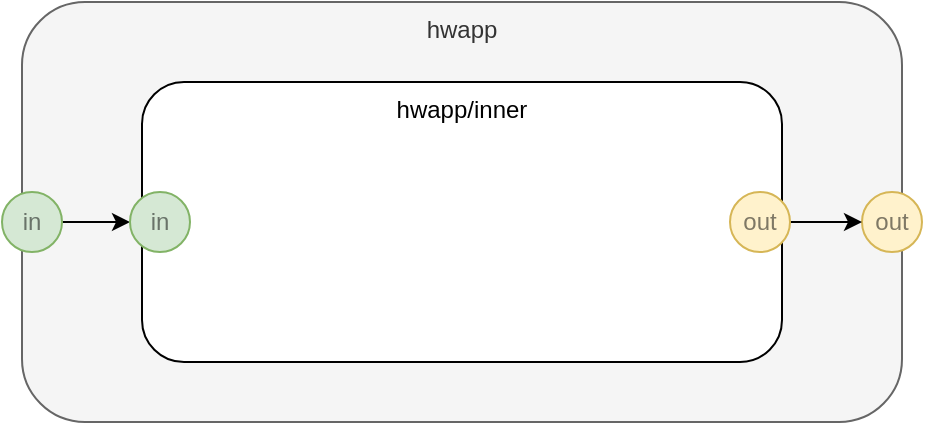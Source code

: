 <mxfile version="14.6.13" type="device" pages="4"><diagram id="HQaUK7b0CWS-_TARSPO3" name="hwapp"><mxGraphModel dx="864" dy="714" grid="1" gridSize="10" guides="1" tooltips="1" connect="1" arrows="1" fold="1" page="1" pageScale="1" pageWidth="1100" pageHeight="850" math="0" shadow="0"><root><mxCell id="0"/><mxCell id="1" parent="0"/><mxCell id="ruMobZVkgeEvKZOn36ID-1" value="hwapp" style="rounded=1;whiteSpace=wrap;html=1;verticalAlign=top;fillColor=#f5f5f5;strokeColor=#666666;fontColor=#333333;" parent="1" vertex="1"><mxGeometry x="120" y="80" width="440" height="210" as="geometry"/></mxCell><mxCell id="ruMobZVkgeEvKZOn36ID-2" value="hwapp/inner" style="rounded=1;whiteSpace=wrap;html=1;verticalAlign=top;" parent="1" vertex="1"><mxGeometry x="180" y="120" width="320" height="140" as="geometry"/></mxCell><mxCell id="ruMobZVkgeEvKZOn36ID-3" value="out" style="ellipse;whiteSpace=wrap;html=1;aspect=fixed;fillColor=#fff2cc;align=center;strokeColor=#d6b656;textOpacity=50;" parent="1" vertex="1"><mxGeometry x="540" y="175" width="30" height="30" as="geometry"/></mxCell><mxCell id="ruMobZVkgeEvKZOn36ID-4" style="edgeStyle=orthogonalEdgeStyle;rounded=0;orthogonalLoop=1;jettySize=auto;html=1;exitX=1;exitY=0.5;exitDx=0;exitDy=0;entryX=0;entryY=0.5;entryDx=0;entryDy=0;" parent="1" source="ruMobZVkgeEvKZOn36ID-5" target="ruMobZVkgeEvKZOn36ID-6" edge="1"><mxGeometry relative="1" as="geometry"/></mxCell><mxCell id="ruMobZVkgeEvKZOn36ID-5" value="in" style="ellipse;whiteSpace=wrap;html=1;aspect=fixed;fillColor=#d5e8d4;align=center;strokeColor=#82b366;textOpacity=50;" parent="1" vertex="1"><mxGeometry x="110" y="175" width="30" height="30" as="geometry"/></mxCell><mxCell id="ruMobZVkgeEvKZOn36ID-6" value="in" style="ellipse;whiteSpace=wrap;html=1;aspect=fixed;fillColor=#d5e8d4;align=center;strokeColor=#82b366;textOpacity=50;" parent="1" vertex="1"><mxGeometry x="174" y="175" width="30" height="30" as="geometry"/></mxCell><mxCell id="ruMobZVkgeEvKZOn36ID-7" style="edgeStyle=orthogonalEdgeStyle;rounded=0;orthogonalLoop=1;jettySize=auto;html=1;exitX=1;exitY=0.5;exitDx=0;exitDy=0;" parent="1" source="ruMobZVkgeEvKZOn36ID-8" target="ruMobZVkgeEvKZOn36ID-3" edge="1"><mxGeometry relative="1" as="geometry"/></mxCell><mxCell id="ruMobZVkgeEvKZOn36ID-8" value="out" style="ellipse;whiteSpace=wrap;html=1;aspect=fixed;fillColor=#fff2cc;align=center;strokeColor=#d6b656;textOpacity=50;" parent="1" vertex="1"><mxGeometry x="474" y="175" width="30" height="30" as="geometry"/></mxCell></root></mxGraphModel></diagram><diagram id="PCEYNFZqdCUcrfXb7Y2_" name="hwsub"><mxGraphModel dx="864" dy="714" grid="1" gridSize="10" guides="1" tooltips="1" connect="1" arrows="1" fold="1" page="1" pageScale="1" pageWidth="1100" pageHeight="850" math="0" shadow="0"><root><mxCell id="Gi8Q93LCJmvIfy7DSLZ8-0"/><mxCell id="Gi8Q93LCJmvIfy7DSLZ8-1" parent="Gi8Q93LCJmvIfy7DSLZ8-0"/><mxCell id="5Ne1RfUFPDp09EvyjJdC-8" value="hwsub" style="rounded=1;whiteSpace=wrap;html=1;verticalAlign=top;fillColor=#f5f5f5;strokeColor=#666666;fontColor=#333333;" parent="Gi8Q93LCJmvIfy7DSLZ8-1" vertex="1"><mxGeometry x="95" y="40" width="320" height="140" as="geometry"/></mxCell><mxCell id="5Ne1RfUFPDp09EvyjJdC-9" value="hwsub/hole" style="rounded=1;whiteSpace=wrap;html=1;verticalAlign=top;" parent="Gi8Q93LCJmvIfy7DSLZ8-1" vertex="1"><mxGeometry x="180" y="75" width="150" height="70" as="geometry"/></mxCell><mxCell id="5Ne1RfUFPDp09EvyjJdC-10" style="edgeStyle=orthogonalEdgeStyle;rounded=0;orthogonalLoop=1;jettySize=auto;html=1;exitX=1;exitY=0.5;exitDx=0;exitDy=0;" parent="Gi8Q93LCJmvIfy7DSLZ8-1" source="5Ne1RfUFPDp09EvyjJdC-11" target="5Ne1RfUFPDp09EvyjJdC-13" edge="1"><mxGeometry relative="1" as="geometry"/></mxCell><mxCell id="5Ne1RfUFPDp09EvyjJdC-11" value="A" style="ellipse;whiteSpace=wrap;html=1;aspect=fixed;fillColor=#d5e8d4;align=center;strokeColor=#82b366;textOpacity=50;" parent="Gi8Q93LCJmvIfy7DSLZ8-1" vertex="1"><mxGeometry x="80" y="95" width="30" height="30" as="geometry"/></mxCell><mxCell id="5Ne1RfUFPDp09EvyjJdC-12" value="B" style="ellipse;whiteSpace=wrap;html=1;aspect=fixed;fillColor=#fff2cc;align=center;strokeColor=#d6b656;textOpacity=50;" parent="Gi8Q93LCJmvIfy7DSLZ8-1" vertex="1"><mxGeometry x="395" y="95" width="30" height="30" as="geometry"/></mxCell><mxCell id="5Ne1RfUFPDp09EvyjJdC-13" value="C" style="ellipse;whiteSpace=wrap;html=1;aspect=fixed;fillColor=#d5e8d4;align=center;strokeColor=#82b366;textOpacity=50;" parent="Gi8Q93LCJmvIfy7DSLZ8-1" vertex="1"><mxGeometry x="165" y="95" width="30" height="30" as="geometry"/></mxCell><mxCell id="5Ne1RfUFPDp09EvyjJdC-14" style="edgeStyle=orthogonalEdgeStyle;rounded=0;orthogonalLoop=1;jettySize=auto;html=1;exitX=1;exitY=0.5;exitDx=0;exitDy=0;entryX=0;entryY=0.5;entryDx=0;entryDy=0;" parent="Gi8Q93LCJmvIfy7DSLZ8-1" source="5Ne1RfUFPDp09EvyjJdC-15" target="5Ne1RfUFPDp09EvyjJdC-12" edge="1"><mxGeometry relative="1" as="geometry"/></mxCell><mxCell id="5Ne1RfUFPDp09EvyjJdC-15" value="D" style="ellipse;whiteSpace=wrap;html=1;aspect=fixed;fillColor=#fff2cc;align=center;strokeColor=#d6b656;textOpacity=50;" parent="Gi8Q93LCJmvIfy7DSLZ8-1" vertex="1"><mxGeometry x="315" y="95" width="30" height="30" as="geometry"/></mxCell></root></mxGraphModel></diagram><diagram id="dkHnfYNpTtgTAUIm52f-" name="hwhello"><mxGraphModel dx="864" dy="714" grid="1" gridSize="10" guides="1" tooltips="1" connect="1" arrows="1" fold="1" page="1" pageScale="1" pageWidth="1100" pageHeight="850" math="0" shadow="0"><root><mxCell id="i-5jhzJPS0MLGWGlM31V-0"/><mxCell id="i-5jhzJPS0MLGWGlM31V-1" parent="i-5jhzJPS0MLGWGlM31V-0"/><mxCell id="i-5jhzJPS0MLGWGlM31V-10" value="hwhello" style="rounded=1;whiteSpace=wrap;html=1;opacity=50;align=center;verticalAlign=top;fillColor=#f8cecc;strokeColor=#b85450;" parent="i-5jhzJPS0MLGWGlM31V-1" vertex="1"><mxGeometry x="119" y="80" width="309" height="110" as="geometry"/></mxCell><mxCell id="i-5jhzJPS0MLGWGlM31V-11" value="hello" style="rounded=1;whiteSpace=wrap;html=1;dashed=1;opacity=50;align=center;verticalAlign=middle;" parent="i-5jhzJPS0MLGWGlM31V-1" vertex="1"><mxGeometry x="190.5" y="120" width="169" height="35" as="geometry"/></mxCell><mxCell id="i-5jhzJPS0MLGWGlM31V-13" value="in" style="ellipse;whiteSpace=wrap;html=1;aspect=fixed;fillColor=#d5e8d4;align=center;strokeColor=#82b366;textOpacity=50;" parent="i-5jhzJPS0MLGWGlM31V-1" vertex="1"><mxGeometry x="111.5" y="122.5" width="30" height="30" as="geometry"/></mxCell><mxCell id="i-5jhzJPS0MLGWGlM31V-14" value="out" style="ellipse;whiteSpace=wrap;html=1;aspect=fixed;fillColor=#fff2cc;align=center;strokeColor=#d6b656;textOpacity=50;" parent="i-5jhzJPS0MLGWGlM31V-1" vertex="1"><mxGeometry x="405.5" y="122.5" width="30" height="30" as="geometry"/></mxCell></root></mxGraphModel></diagram><diagram id="mwRgeM2gHHbjQEAEA2TG" name="combining"><mxGraphModel dx="864" dy="714" grid="1" gridSize="10" guides="1" tooltips="1" connect="1" arrows="1" fold="1" page="1" pageScale="1" pageWidth="1100" pageHeight="850" math="0" shadow="0"><root><mxCell id="XZL1kRuL8-2c5-T-mkKJ-0"/><mxCell id="XZL1kRuL8-2c5-T-mkKJ-1" parent="XZL1kRuL8-2c5-T-mkKJ-0"/><mxCell id="WpYyC3Uk-bb6R4rxmPOW-66" value="hwapp123" style="rounded=1;whiteSpace=wrap;html=1;verticalAlign=top;fillColor=#f5f5f5;strokeColor=#666666;fontColor=#333333;" vertex="1" parent="XZL1kRuL8-2c5-T-mkKJ-1"><mxGeometry x="90" y="3840" width="440" height="550" as="geometry"/></mxCell><mxCell id="WpYyC3Uk-bb6R4rxmPOW-14" value="hwsub23" style="rounded=1;whiteSpace=wrap;html=1;verticalAlign=top;fillColor=#f5f5f5;strokeColor=#666666;fontColor=#333333;" vertex="1" parent="XZL1kRuL8-2c5-T-mkKJ-1"><mxGeometry x="80" y="1350" width="410" height="300" as="geometry"/></mxCell><mxCell id="90mEfXPXLhV4FggoD9MP-0" value="hwhello" style="rounded=1;whiteSpace=wrap;html=1;opacity=50;align=center;verticalAlign=top;fillColor=#f8cecc;strokeColor=#b85450;" vertex="1" parent="XZL1kRuL8-2c5-T-mkKJ-1"><mxGeometry x="119" y="80" width="309" height="110" as="geometry"/></mxCell><mxCell id="90mEfXPXLhV4FggoD9MP-1" value="hello" style="rounded=1;whiteSpace=wrap;html=1;dashed=1;opacity=50;align=center;verticalAlign=middle;" vertex="1" parent="XZL1kRuL8-2c5-T-mkKJ-1"><mxGeometry x="190.5" y="120" width="169" height="35" as="geometry"/></mxCell><mxCell id="90mEfXPXLhV4FggoD9MP-2" value="in" style="ellipse;whiteSpace=wrap;html=1;aspect=fixed;fillColor=#d5e8d4;align=center;strokeColor=#82b366;textOpacity=50;" vertex="1" parent="XZL1kRuL8-2c5-T-mkKJ-1"><mxGeometry x="111.5" y="122.5" width="30" height="30" as="geometry"/></mxCell><mxCell id="90mEfXPXLhV4FggoD9MP-3" value="out" style="ellipse;whiteSpace=wrap;html=1;aspect=fixed;fillColor=#fff2cc;align=center;strokeColor=#d6b656;textOpacity=50;" vertex="1" parent="XZL1kRuL8-2c5-T-mkKJ-1"><mxGeometry x="405.5" y="122.5" width="30" height="30" as="geometry"/></mxCell><mxCell id="m6QWu6E2QwkWaetBvrti-0" value="hwsub" style="rounded=1;whiteSpace=wrap;html=1;verticalAlign=top;fillColor=#f5f5f5;strokeColor=#666666;fontColor=#333333;" vertex="1" parent="XZL1kRuL8-2c5-T-mkKJ-1"><mxGeometry x="98" y="210" width="320" height="140" as="geometry"/></mxCell><mxCell id="m6QWu6E2QwkWaetBvrti-1" value="hwsub/hole" style="rounded=1;whiteSpace=wrap;html=1;verticalAlign=top;" vertex="1" parent="XZL1kRuL8-2c5-T-mkKJ-1"><mxGeometry x="183" y="245" width="150" height="70" as="geometry"/></mxCell><mxCell id="m6QWu6E2QwkWaetBvrti-2" style="edgeStyle=orthogonalEdgeStyle;rounded=0;orthogonalLoop=1;jettySize=auto;html=1;exitX=1;exitY=0.5;exitDx=0;exitDy=0;" edge="1" parent="XZL1kRuL8-2c5-T-mkKJ-1" source="m6QWu6E2QwkWaetBvrti-3" target="m6QWu6E2QwkWaetBvrti-5"><mxGeometry relative="1" as="geometry"/></mxCell><mxCell id="m6QWu6E2QwkWaetBvrti-3" value="A" style="ellipse;whiteSpace=wrap;html=1;aspect=fixed;fillColor=#d5e8d4;align=center;strokeColor=#82b366;textOpacity=50;" vertex="1" parent="XZL1kRuL8-2c5-T-mkKJ-1"><mxGeometry x="83" y="265" width="30" height="30" as="geometry"/></mxCell><mxCell id="m6QWu6E2QwkWaetBvrti-4" value="B" style="ellipse;whiteSpace=wrap;html=1;aspect=fixed;fillColor=#fff2cc;align=center;strokeColor=#d6b656;textOpacity=50;" vertex="1" parent="XZL1kRuL8-2c5-T-mkKJ-1"><mxGeometry x="398" y="265" width="30" height="30" as="geometry"/></mxCell><mxCell id="m6QWu6E2QwkWaetBvrti-5" value="C" style="ellipse;whiteSpace=wrap;html=1;aspect=fixed;fillColor=#d5e8d4;align=center;strokeColor=#82b366;textOpacity=50;" vertex="1" parent="XZL1kRuL8-2c5-T-mkKJ-1"><mxGeometry x="168" y="265" width="30" height="30" as="geometry"/></mxCell><mxCell id="m6QWu6E2QwkWaetBvrti-6" style="edgeStyle=orthogonalEdgeStyle;rounded=0;orthogonalLoop=1;jettySize=auto;html=1;exitX=1;exitY=0.5;exitDx=0;exitDy=0;entryX=0;entryY=0.5;entryDx=0;entryDy=0;" edge="1" parent="XZL1kRuL8-2c5-T-mkKJ-1" source="m6QWu6E2QwkWaetBvrti-7" target="m6QWu6E2QwkWaetBvrti-4"><mxGeometry relative="1" as="geometry"/></mxCell><mxCell id="m6QWu6E2QwkWaetBvrti-7" value="D" style="ellipse;whiteSpace=wrap;html=1;aspect=fixed;fillColor=#fff2cc;align=center;strokeColor=#d6b656;textOpacity=50;" vertex="1" parent="XZL1kRuL8-2c5-T-mkKJ-1"><mxGeometry x="318" y="265" width="30" height="30" as="geometry"/></mxCell><mxCell id="WpYyC3Uk-bb6R4rxmPOW-0" value="hwapp" style="rounded=1;whiteSpace=wrap;html=1;verticalAlign=top;fillColor=#f5f5f5;strokeColor=#666666;fontColor=#333333;" vertex="1" parent="XZL1kRuL8-2c5-T-mkKJ-1"><mxGeometry x="50" y="370" width="440" height="210" as="geometry"/></mxCell><mxCell id="WpYyC3Uk-bb6R4rxmPOW-1" value="hwapp/inner" style="rounded=1;whiteSpace=wrap;html=1;verticalAlign=top;" vertex="1" parent="XZL1kRuL8-2c5-T-mkKJ-1"><mxGeometry x="110" y="410" width="320" height="140" as="geometry"/></mxCell><mxCell id="WpYyC3Uk-bb6R4rxmPOW-2" value="out" style="ellipse;whiteSpace=wrap;html=1;aspect=fixed;fillColor=#fff2cc;align=center;strokeColor=#d6b656;textOpacity=50;" vertex="1" parent="XZL1kRuL8-2c5-T-mkKJ-1"><mxGeometry x="470" y="465" width="30" height="30" as="geometry"/></mxCell><mxCell id="WpYyC3Uk-bb6R4rxmPOW-3" style="edgeStyle=orthogonalEdgeStyle;rounded=0;orthogonalLoop=1;jettySize=auto;html=1;exitX=1;exitY=0.5;exitDx=0;exitDy=0;entryX=0;entryY=0.5;entryDx=0;entryDy=0;" edge="1" parent="XZL1kRuL8-2c5-T-mkKJ-1" source="WpYyC3Uk-bb6R4rxmPOW-4" target="WpYyC3Uk-bb6R4rxmPOW-5"><mxGeometry relative="1" as="geometry"/></mxCell><mxCell id="WpYyC3Uk-bb6R4rxmPOW-4" value="in" style="ellipse;whiteSpace=wrap;html=1;aspect=fixed;fillColor=#d5e8d4;align=center;strokeColor=#82b366;textOpacity=50;" vertex="1" parent="XZL1kRuL8-2c5-T-mkKJ-1"><mxGeometry x="40" y="465" width="30" height="30" as="geometry"/></mxCell><mxCell id="WpYyC3Uk-bb6R4rxmPOW-5" value="in" style="ellipse;whiteSpace=wrap;html=1;aspect=fixed;fillColor=#d5e8d4;align=center;strokeColor=#82b366;textOpacity=50;" vertex="1" parent="XZL1kRuL8-2c5-T-mkKJ-1"><mxGeometry x="104" y="465" width="30" height="30" as="geometry"/></mxCell><mxCell id="WpYyC3Uk-bb6R4rxmPOW-6" style="edgeStyle=orthogonalEdgeStyle;rounded=0;orthogonalLoop=1;jettySize=auto;html=1;exitX=1;exitY=0.5;exitDx=0;exitDy=0;" edge="1" parent="XZL1kRuL8-2c5-T-mkKJ-1" source="WpYyC3Uk-bb6R4rxmPOW-7" target="WpYyC3Uk-bb6R4rxmPOW-2"><mxGeometry relative="1" as="geometry"/></mxCell><mxCell id="WpYyC3Uk-bb6R4rxmPOW-7" value="out" style="ellipse;whiteSpace=wrap;html=1;aspect=fixed;fillColor=#fff2cc;align=center;strokeColor=#d6b656;textOpacity=50;" vertex="1" parent="XZL1kRuL8-2c5-T-mkKJ-1"><mxGeometry x="404" y="465" width="30" height="30" as="geometry"/></mxCell><mxCell id="WpYyC3Uk-bb6R4rxmPOW-8" value="Step 1b:&lt;br&gt;insert hwhello into hwsub23" style="text;html=1;align=center;verticalAlign=middle;resizable=0;points=[];autosize=1;strokeColor=none;" vertex="1" parent="XZL1kRuL8-2c5-T-mkKJ-1"><mxGeometry x="560" y="1395" width="160" height="30" as="geometry"/></mxCell><mxCell id="WpYyC3Uk-bb6R4rxmPOW-9" value="" style="endArrow=none;dashed=1;html=1;" edge="1" parent="XZL1kRuL8-2c5-T-mkKJ-1"><mxGeometry width="50" height="50" relative="1" as="geometry"><mxPoint x="50" y="1340" as="sourcePoint"/><mxPoint x="810" y="1340" as="targetPoint"/></mxGeometry></mxCell><mxCell id="WpYyC3Uk-bb6R4rxmPOW-10" value="hwsub23/hwhello" style="rounded=1;whiteSpace=wrap;html=1;opacity=50;align=center;verticalAlign=top;fillColor=#f8cecc;strokeColor=#b85450;" vertex="1" parent="XZL1kRuL8-2c5-T-mkKJ-1"><mxGeometry x="134" y="1380" width="309" height="110" as="geometry"/></mxCell><mxCell id="WpYyC3Uk-bb6R4rxmPOW-11" value="hello" style="rounded=1;whiteSpace=wrap;html=1;dashed=1;opacity=50;align=center;verticalAlign=middle;" vertex="1" parent="XZL1kRuL8-2c5-T-mkKJ-1"><mxGeometry x="205.5" y="1420" width="169" height="35" as="geometry"/></mxCell><mxCell id="WpYyC3Uk-bb6R4rxmPOW-12" value="in" style="ellipse;whiteSpace=wrap;html=1;aspect=fixed;fillColor=#d5e8d4;align=center;strokeColor=#82b366;textOpacity=50;" vertex="1" parent="XZL1kRuL8-2c5-T-mkKJ-1"><mxGeometry x="126.5" y="1422.5" width="30" height="30" as="geometry"/></mxCell><mxCell id="WpYyC3Uk-bb6R4rxmPOW-13" value="out" style="ellipse;whiteSpace=wrap;html=1;aspect=fixed;fillColor=#fff2cc;align=center;strokeColor=#d6b656;textOpacity=50;" vertex="1" parent="XZL1kRuL8-2c5-T-mkKJ-1"><mxGeometry x="420.5" y="1422.5" width="30" height="30" as="geometry"/></mxCell><mxCell id="WpYyC3Uk-bb6R4rxmPOW-15" value="hwsub23/hole" style="rounded=1;whiteSpace=wrap;html=1;verticalAlign=top;" vertex="1" parent="XZL1kRuL8-2c5-T-mkKJ-1"><mxGeometry x="198" y="1545" width="150" height="70" as="geometry"/></mxCell><mxCell id="YpvNcMLzkRs0aSoiECEQ-23" style="edgeStyle=orthogonalEdgeStyle;rounded=0;orthogonalLoop=1;jettySize=auto;html=1;exitX=1;exitY=0.5;exitDx=0;exitDy=0;entryX=0;entryY=0.5;entryDx=0;entryDy=0;" edge="1" parent="XZL1kRuL8-2c5-T-mkKJ-1" source="WpYyC3Uk-bb6R4rxmPOW-17" target="WpYyC3Uk-bb6R4rxmPOW-19"><mxGeometry relative="1" as="geometry"/></mxCell><mxCell id="WpYyC3Uk-bb6R4rxmPOW-17" value="A" style="ellipse;whiteSpace=wrap;html=1;aspect=fixed;fillColor=#d5e8d4;align=center;strokeColor=#82b366;textOpacity=50;" vertex="1" parent="XZL1kRuL8-2c5-T-mkKJ-1"><mxGeometry x="70" y="1565" width="30" height="30" as="geometry"/></mxCell><mxCell id="WpYyC3Uk-bb6R4rxmPOW-18" value="B" style="ellipse;whiteSpace=wrap;html=1;aspect=fixed;fillColor=#fff2cc;align=center;strokeColor=#d6b656;textOpacity=50;" vertex="1" parent="XZL1kRuL8-2c5-T-mkKJ-1"><mxGeometry x="470" y="1565" width="30" height="30" as="geometry"/></mxCell><mxCell id="WpYyC3Uk-bb6R4rxmPOW-19" value="C" style="ellipse;whiteSpace=wrap;html=1;aspect=fixed;fillColor=#d5e8d4;align=center;strokeColor=#82b366;textOpacity=50;" vertex="1" parent="XZL1kRuL8-2c5-T-mkKJ-1"><mxGeometry x="183" y="1565" width="30" height="30" as="geometry"/></mxCell><mxCell id="YpvNcMLzkRs0aSoiECEQ-22" style="edgeStyle=orthogonalEdgeStyle;rounded=0;orthogonalLoop=1;jettySize=auto;html=1;exitX=1;exitY=0.5;exitDx=0;exitDy=0;entryX=0;entryY=0.5;entryDx=0;entryDy=0;" edge="1" parent="XZL1kRuL8-2c5-T-mkKJ-1" source="WpYyC3Uk-bb6R4rxmPOW-21" target="WpYyC3Uk-bb6R4rxmPOW-18"><mxGeometry relative="1" as="geometry"/></mxCell><mxCell id="WpYyC3Uk-bb6R4rxmPOW-21" value="D" style="ellipse;whiteSpace=wrap;html=1;aspect=fixed;fillColor=#fff2cc;align=center;strokeColor=#d6b656;textOpacity=50;" vertex="1" parent="XZL1kRuL8-2c5-T-mkKJ-1"><mxGeometry x="333" y="1565" width="30" height="30" as="geometry"/></mxCell><mxCell id="WpYyC3Uk-bb6R4rxmPOW-22" value="hwapp" style="rounded=1;whiteSpace=wrap;html=1;verticalAlign=top;fillColor=#f5f5f5;strokeColor=#666666;fontColor=#333333;" vertex="1" parent="XZL1kRuL8-2c5-T-mkKJ-1"><mxGeometry x="65" y="1670" width="440" height="210" as="geometry"/></mxCell><mxCell id="WpYyC3Uk-bb6R4rxmPOW-23" value="hwapp/inner" style="rounded=1;whiteSpace=wrap;html=1;verticalAlign=top;" vertex="1" parent="XZL1kRuL8-2c5-T-mkKJ-1"><mxGeometry x="125" y="1710" width="320" height="140" as="geometry"/></mxCell><mxCell id="WpYyC3Uk-bb6R4rxmPOW-24" value="out" style="ellipse;whiteSpace=wrap;html=1;aspect=fixed;fillColor=#fff2cc;align=center;strokeColor=#d6b656;textOpacity=50;" vertex="1" parent="XZL1kRuL8-2c5-T-mkKJ-1"><mxGeometry x="485" y="1765" width="30" height="30" as="geometry"/></mxCell><mxCell id="WpYyC3Uk-bb6R4rxmPOW-25" style="edgeStyle=orthogonalEdgeStyle;rounded=0;orthogonalLoop=1;jettySize=auto;html=1;exitX=1;exitY=0.5;exitDx=0;exitDy=0;entryX=0;entryY=0.5;entryDx=0;entryDy=0;" edge="1" parent="XZL1kRuL8-2c5-T-mkKJ-1" source="WpYyC3Uk-bb6R4rxmPOW-26" target="WpYyC3Uk-bb6R4rxmPOW-27"><mxGeometry relative="1" as="geometry"/></mxCell><mxCell id="WpYyC3Uk-bb6R4rxmPOW-26" value="in" style="ellipse;whiteSpace=wrap;html=1;aspect=fixed;fillColor=#d5e8d4;align=center;strokeColor=#82b366;textOpacity=50;" vertex="1" parent="XZL1kRuL8-2c5-T-mkKJ-1"><mxGeometry x="55" y="1765" width="30" height="30" as="geometry"/></mxCell><mxCell id="WpYyC3Uk-bb6R4rxmPOW-27" value="in" style="ellipse;whiteSpace=wrap;html=1;aspect=fixed;fillColor=#d5e8d4;align=center;strokeColor=#82b366;textOpacity=50;" vertex="1" parent="XZL1kRuL8-2c5-T-mkKJ-1"><mxGeometry x="119" y="1765" width="30" height="30" as="geometry"/></mxCell><mxCell id="WpYyC3Uk-bb6R4rxmPOW-28" style="edgeStyle=orthogonalEdgeStyle;rounded=0;orthogonalLoop=1;jettySize=auto;html=1;exitX=1;exitY=0.5;exitDx=0;exitDy=0;" edge="1" parent="XZL1kRuL8-2c5-T-mkKJ-1" source="WpYyC3Uk-bb6R4rxmPOW-29" target="WpYyC3Uk-bb6R4rxmPOW-24"><mxGeometry relative="1" as="geometry"/></mxCell><mxCell id="WpYyC3Uk-bb6R4rxmPOW-29" value="out" style="ellipse;whiteSpace=wrap;html=1;aspect=fixed;fillColor=#fff2cc;align=center;strokeColor=#d6b656;textOpacity=50;" vertex="1" parent="XZL1kRuL8-2c5-T-mkKJ-1"><mxGeometry x="419" y="1765" width="30" height="30" as="geometry"/></mxCell><mxCell id="WpYyC3Uk-bb6R4rxmPOW-52" value="hwapp123/hwsub23" style="rounded=1;whiteSpace=wrap;html=1;verticalAlign=top;fillColor=#f5f5f5;strokeColor=#666666;fontColor=#333333;" vertex="1" parent="XZL1kRuL8-2c5-T-mkKJ-1"><mxGeometry x="105" y="3870" width="410" height="300" as="geometry"/></mxCell><mxCell id="WpYyC3Uk-bb6R4rxmPOW-53" value="Step 2a:&lt;br&gt;insert hwsub23 into hwapp123" style="text;html=1;align=center;verticalAlign=middle;resizable=0;points=[];autosize=1;strokeColor=none;" vertex="1" parent="XZL1kRuL8-2c5-T-mkKJ-1"><mxGeometry x="575" y="3915" width="180" height="30" as="geometry"/></mxCell><mxCell id="WpYyC3Uk-bb6R4rxmPOW-54" value="" style="endArrow=none;dashed=1;html=1;" edge="1" parent="XZL1kRuL8-2c5-T-mkKJ-1"><mxGeometry width="50" height="50" relative="1" as="geometry"><mxPoint x="75" y="3850" as="sourcePoint"/><mxPoint x="835" y="3850" as="targetPoint"/></mxGeometry></mxCell><mxCell id="WpYyC3Uk-bb6R4rxmPOW-55" value="hwapp123/hwsub23/hwhello" style="rounded=1;whiteSpace=wrap;html=1;opacity=50;align=center;verticalAlign=top;fillColor=#f8cecc;strokeColor=#b85450;" vertex="1" parent="XZL1kRuL8-2c5-T-mkKJ-1"><mxGeometry x="159" y="3900" width="309" height="110" as="geometry"/></mxCell><mxCell id="WpYyC3Uk-bb6R4rxmPOW-56" value="hello" style="rounded=1;whiteSpace=wrap;html=1;dashed=1;opacity=50;align=center;verticalAlign=middle;" vertex="1" parent="XZL1kRuL8-2c5-T-mkKJ-1"><mxGeometry x="230.5" y="3940" width="169" height="35" as="geometry"/></mxCell><mxCell id="WpYyC3Uk-bb6R4rxmPOW-57" value="in" style="ellipse;whiteSpace=wrap;html=1;aspect=fixed;fillColor=#d5e8d4;align=center;strokeColor=#82b366;textOpacity=50;" vertex="1" parent="XZL1kRuL8-2c5-T-mkKJ-1"><mxGeometry x="151.5" y="3942.5" width="30" height="30" as="geometry"/></mxCell><mxCell id="WpYyC3Uk-bb6R4rxmPOW-58" value="out" style="ellipse;whiteSpace=wrap;html=1;aspect=fixed;fillColor=#fff2cc;align=center;strokeColor=#d6b656;textOpacity=50;" vertex="1" parent="XZL1kRuL8-2c5-T-mkKJ-1"><mxGeometry x="445.5" y="3942.5" width="30" height="30" as="geometry"/></mxCell><mxCell id="WpYyC3Uk-bb6R4rxmPOW-59" value="hwapp123/hwsub23/hole" style="rounded=1;whiteSpace=wrap;html=1;verticalAlign=top;" vertex="1" parent="XZL1kRuL8-2c5-T-mkKJ-1"><mxGeometry x="223" y="4065" width="150" height="70" as="geometry"/></mxCell><mxCell id="WpYyC3Uk-bb6R4rxmPOW-60" style="edgeStyle=orthogonalEdgeStyle;rounded=0;orthogonalLoop=1;jettySize=auto;html=1;exitX=1;exitY=0.5;exitDx=0;exitDy=0;entryX=0;entryY=0.5;entryDx=0;entryDy=0;" edge="1" parent="XZL1kRuL8-2c5-T-mkKJ-1" source="WpYyC3Uk-bb6R4rxmPOW-61" target="WpYyC3Uk-bb6R4rxmPOW-57"><mxGeometry relative="1" as="geometry"><Array as="points"><mxPoint x="173" y="4100"/><mxPoint x="173" y="4020"/><mxPoint x="132" y="4020"/><mxPoint x="132" y="3958"/></Array></mxGeometry></mxCell><mxCell id="WpYyC3Uk-bb6R4rxmPOW-61" value="A" style="ellipse;whiteSpace=wrap;html=1;aspect=fixed;fillColor=#d5e8d4;align=center;strokeColor=#82b366;textOpacity=50;" vertex="1" parent="XZL1kRuL8-2c5-T-mkKJ-1"><mxGeometry x="95" y="4085" width="30" height="30" as="geometry"/></mxCell><mxCell id="WpYyC3Uk-bb6R4rxmPOW-62" value="B" style="ellipse;whiteSpace=wrap;html=1;aspect=fixed;fillColor=#fff2cc;align=center;strokeColor=#d6b656;textOpacity=50;" vertex="1" parent="XZL1kRuL8-2c5-T-mkKJ-1"><mxGeometry x="495" y="4085" width="30" height="30" as="geometry"/></mxCell><mxCell id="WpYyC3Uk-bb6R4rxmPOW-63" value="C" style="ellipse;whiteSpace=wrap;html=1;aspect=fixed;fillColor=#d5e8d4;align=center;strokeColor=#82b366;textOpacity=50;" vertex="1" parent="XZL1kRuL8-2c5-T-mkKJ-1"><mxGeometry x="208" y="4085" width="30" height="30" as="geometry"/></mxCell><mxCell id="WpYyC3Uk-bb6R4rxmPOW-64" style="edgeStyle=orthogonalEdgeStyle;rounded=0;orthogonalLoop=1;jettySize=auto;html=1;exitX=1;exitY=0.5;exitDx=0;exitDy=0;entryX=0;entryY=0.5;entryDx=0;entryDy=0;" edge="1" parent="XZL1kRuL8-2c5-T-mkKJ-1" source="WpYyC3Uk-bb6R4rxmPOW-58" target="WpYyC3Uk-bb6R4rxmPOW-62"><mxGeometry relative="1" as="geometry"><Array as="points"><mxPoint x="496" y="3958"/><mxPoint x="496" y="4020"/><mxPoint x="418" y="4020"/><mxPoint x="418" y="4100"/></Array></mxGeometry></mxCell><mxCell id="WpYyC3Uk-bb6R4rxmPOW-65" value="D" style="ellipse;whiteSpace=wrap;html=1;aspect=fixed;fillColor=#fff2cc;align=center;strokeColor=#d6b656;textOpacity=50;" vertex="1" parent="XZL1kRuL8-2c5-T-mkKJ-1"><mxGeometry x="358" y="4085" width="30" height="30" as="geometry"/></mxCell><mxCell id="WpYyC3Uk-bb6R4rxmPOW-67" value="hwapp123/inner" style="rounded=1;whiteSpace=wrap;html=1;verticalAlign=top;" vertex="1" parent="XZL1kRuL8-2c5-T-mkKJ-1"><mxGeometry x="150" y="4230" width="320" height="140" as="geometry"/></mxCell><mxCell id="WpYyC3Uk-bb6R4rxmPOW-68" value="out" style="ellipse;whiteSpace=wrap;html=1;aspect=fixed;fillColor=#fff2cc;align=center;strokeColor=#d6b656;textOpacity=50;" vertex="1" parent="XZL1kRuL8-2c5-T-mkKJ-1"><mxGeometry x="510" y="4285" width="30" height="30" as="geometry"/></mxCell><mxCell id="WpYyC3Uk-bb6R4rxmPOW-69" style="edgeStyle=orthogonalEdgeStyle;rounded=0;orthogonalLoop=1;jettySize=auto;html=1;exitX=1;exitY=0.5;exitDx=0;exitDy=0;entryX=0;entryY=0.5;entryDx=0;entryDy=0;" edge="1" parent="XZL1kRuL8-2c5-T-mkKJ-1" source="WpYyC3Uk-bb6R4rxmPOW-70" target="WpYyC3Uk-bb6R4rxmPOW-71"><mxGeometry relative="1" as="geometry"/></mxCell><mxCell id="WpYyC3Uk-bb6R4rxmPOW-70" value="in" style="ellipse;whiteSpace=wrap;html=1;aspect=fixed;fillColor=#d5e8d4;align=center;strokeColor=#82b366;textOpacity=50;" vertex="1" parent="XZL1kRuL8-2c5-T-mkKJ-1"><mxGeometry x="80" y="4285" width="30" height="30" as="geometry"/></mxCell><mxCell id="WpYyC3Uk-bb6R4rxmPOW-71" value="in" style="ellipse;whiteSpace=wrap;html=1;aspect=fixed;fillColor=#d5e8d4;align=center;strokeColor=#82b366;textOpacity=50;" vertex="1" parent="XZL1kRuL8-2c5-T-mkKJ-1"><mxGeometry x="144" y="4285" width="30" height="30" as="geometry"/></mxCell><mxCell id="WpYyC3Uk-bb6R4rxmPOW-72" style="edgeStyle=orthogonalEdgeStyle;rounded=0;orthogonalLoop=1;jettySize=auto;html=1;exitX=1;exitY=0.5;exitDx=0;exitDy=0;" edge="1" parent="XZL1kRuL8-2c5-T-mkKJ-1" source="WpYyC3Uk-bb6R4rxmPOW-73" target="WpYyC3Uk-bb6R4rxmPOW-68"><mxGeometry relative="1" as="geometry"/></mxCell><mxCell id="WpYyC3Uk-bb6R4rxmPOW-73" value="out" style="ellipse;whiteSpace=wrap;html=1;aspect=fixed;fillColor=#fff2cc;align=center;strokeColor=#d6b656;textOpacity=50;" vertex="1" parent="XZL1kRuL8-2c5-T-mkKJ-1"><mxGeometry x="444" y="4285" width="30" height="30" as="geometry"/></mxCell><mxCell id="WpYyC3Uk-bb6R4rxmPOW-74" value="rename hwapp to hwapp123" style="text;html=1;align=center;verticalAlign=middle;resizable=0;points=[];autosize=1;strokeColor=none;" vertex="1" parent="XZL1kRuL8-2c5-T-mkKJ-1"><mxGeometry x="590" y="4030" width="170" height="20" as="geometry"/></mxCell><mxCell id="WpYyC3Uk-bb6R4rxmPOW-75" value="hwapp123" style="rounded=1;whiteSpace=wrap;html=1;verticalAlign=top;fillColor=#f5f5f5;strokeColor=#666666;fontColor=#333333;" vertex="1" parent="XZL1kRuL8-2c5-T-mkKJ-1"><mxGeometry x="90" y="4460" width="445" height="560" as="geometry"/></mxCell><mxCell id="WpYyC3Uk-bb6R4rxmPOW-76" value="hwapp123/hwsub23" style="rounded=1;whiteSpace=wrap;html=1;verticalAlign=top;fillColor=#f5f5f5;strokeColor=#666666;fontColor=#333333;" vertex="1" parent="XZL1kRuL8-2c5-T-mkKJ-1"><mxGeometry x="105" y="4490" width="410" height="300" as="geometry"/></mxCell><mxCell id="WpYyC3Uk-bb6R4rxmPOW-77" value="Step 2b:&lt;br&gt;disconnect hwapp123/in-&amp;gt;hwapp123/inner&lt;br&gt;disconnect hwapp123/inner/out-&amp;gt;hwapp123/out" style="text;html=1;align=center;verticalAlign=middle;resizable=0;points=[];autosize=1;strokeColor=none;" vertex="1" parent="XZL1kRuL8-2c5-T-mkKJ-1"><mxGeometry x="530" y="4525" width="270" height="50" as="geometry"/></mxCell><mxCell id="WpYyC3Uk-bb6R4rxmPOW-78" value="" style="endArrow=none;dashed=1;html=1;" edge="1" parent="XZL1kRuL8-2c5-T-mkKJ-1"><mxGeometry width="50" height="50" relative="1" as="geometry"><mxPoint x="75" y="4470" as="sourcePoint"/><mxPoint x="835" y="4470" as="targetPoint"/></mxGeometry></mxCell><mxCell id="WpYyC3Uk-bb6R4rxmPOW-79" value="hwapp123/hwsub23/hwhello" style="rounded=1;whiteSpace=wrap;html=1;opacity=50;align=center;verticalAlign=top;fillColor=#f8cecc;strokeColor=#b85450;" vertex="1" parent="XZL1kRuL8-2c5-T-mkKJ-1"><mxGeometry x="159" y="4520" width="309" height="110" as="geometry"/></mxCell><mxCell id="WpYyC3Uk-bb6R4rxmPOW-80" value="hello" style="rounded=1;whiteSpace=wrap;html=1;dashed=1;opacity=50;align=center;verticalAlign=middle;" vertex="1" parent="XZL1kRuL8-2c5-T-mkKJ-1"><mxGeometry x="230.5" y="4560" width="169" height="35" as="geometry"/></mxCell><mxCell id="WpYyC3Uk-bb6R4rxmPOW-81" value="in" style="ellipse;whiteSpace=wrap;html=1;aspect=fixed;fillColor=#d5e8d4;align=center;strokeColor=#82b366;textOpacity=50;" vertex="1" parent="XZL1kRuL8-2c5-T-mkKJ-1"><mxGeometry x="151.5" y="4562.5" width="30" height="30" as="geometry"/></mxCell><mxCell id="WpYyC3Uk-bb6R4rxmPOW-82" value="out" style="ellipse;whiteSpace=wrap;html=1;aspect=fixed;fillColor=#fff2cc;align=center;strokeColor=#d6b656;textOpacity=50;" vertex="1" parent="XZL1kRuL8-2c5-T-mkKJ-1"><mxGeometry x="445.5" y="4562.5" width="30" height="30" as="geometry"/></mxCell><mxCell id="WpYyC3Uk-bb6R4rxmPOW-83" value="hwapp123/hwsub23/hole" style="rounded=1;whiteSpace=wrap;html=1;verticalAlign=top;" vertex="1" parent="XZL1kRuL8-2c5-T-mkKJ-1"><mxGeometry x="223" y="4685" width="150" height="70" as="geometry"/></mxCell><mxCell id="WpYyC3Uk-bb6R4rxmPOW-84" style="edgeStyle=orthogonalEdgeStyle;rounded=0;orthogonalLoop=1;jettySize=auto;html=1;exitX=1;exitY=0.5;exitDx=0;exitDy=0;entryX=0;entryY=0.5;entryDx=0;entryDy=0;" edge="1" parent="XZL1kRuL8-2c5-T-mkKJ-1" source="WpYyC3Uk-bb6R4rxmPOW-85" target="WpYyC3Uk-bb6R4rxmPOW-81"><mxGeometry relative="1" as="geometry"><Array as="points"><mxPoint x="173" y="4720"/><mxPoint x="173" y="4640"/><mxPoint x="132" y="4640"/><mxPoint x="132" y="4578"/></Array></mxGeometry></mxCell><mxCell id="WpYyC3Uk-bb6R4rxmPOW-85" value="A" style="ellipse;whiteSpace=wrap;html=1;aspect=fixed;fillColor=#d5e8d4;align=center;strokeColor=#82b366;textOpacity=50;" vertex="1" parent="XZL1kRuL8-2c5-T-mkKJ-1"><mxGeometry x="95" y="4705" width="30" height="30" as="geometry"/></mxCell><mxCell id="WpYyC3Uk-bb6R4rxmPOW-86" value="B" style="ellipse;whiteSpace=wrap;html=1;aspect=fixed;fillColor=#fff2cc;align=center;strokeColor=#d6b656;textOpacity=50;" vertex="1" parent="XZL1kRuL8-2c5-T-mkKJ-1"><mxGeometry x="495" y="4705" width="30" height="30" as="geometry"/></mxCell><mxCell id="WpYyC3Uk-bb6R4rxmPOW-87" value="C" style="ellipse;whiteSpace=wrap;html=1;aspect=fixed;fillColor=#d5e8d4;align=center;strokeColor=#82b366;textOpacity=50;" vertex="1" parent="XZL1kRuL8-2c5-T-mkKJ-1"><mxGeometry x="208" y="4705" width="30" height="30" as="geometry"/></mxCell><mxCell id="WpYyC3Uk-bb6R4rxmPOW-88" style="edgeStyle=orthogonalEdgeStyle;rounded=0;orthogonalLoop=1;jettySize=auto;html=1;exitX=1;exitY=0.5;exitDx=0;exitDy=0;entryX=0;entryY=0.5;entryDx=0;entryDy=0;" edge="1" parent="XZL1kRuL8-2c5-T-mkKJ-1" source="WpYyC3Uk-bb6R4rxmPOW-82" target="WpYyC3Uk-bb6R4rxmPOW-86"><mxGeometry relative="1" as="geometry"><Array as="points"><mxPoint x="496" y="4578"/><mxPoint x="496" y="4640"/><mxPoint x="418" y="4640"/><mxPoint x="418" y="4720"/></Array></mxGeometry></mxCell><mxCell id="WpYyC3Uk-bb6R4rxmPOW-89" value="D" style="ellipse;whiteSpace=wrap;html=1;aspect=fixed;fillColor=#fff2cc;align=center;strokeColor=#d6b656;textOpacity=50;" vertex="1" parent="XZL1kRuL8-2c5-T-mkKJ-1"><mxGeometry x="358" y="4705" width="30" height="30" as="geometry"/></mxCell><mxCell id="WpYyC3Uk-bb6R4rxmPOW-90" value="hwapp123/inner" style="rounded=1;whiteSpace=wrap;html=1;verticalAlign=top;" vertex="1" parent="XZL1kRuL8-2c5-T-mkKJ-1"><mxGeometry x="150" y="4850" width="320" height="140" as="geometry"/></mxCell><mxCell id="WpYyC3Uk-bb6R4rxmPOW-91" value="out" style="ellipse;whiteSpace=wrap;html=1;aspect=fixed;fillColor=#fff2cc;align=center;strokeColor=#d6b656;textOpacity=50;" vertex="1" parent="XZL1kRuL8-2c5-T-mkKJ-1"><mxGeometry x="510" y="4905" width="30" height="30" as="geometry"/></mxCell><mxCell id="WpYyC3Uk-bb6R4rxmPOW-93" value="in" style="ellipse;whiteSpace=wrap;html=1;aspect=fixed;fillColor=#d5e8d4;align=center;strokeColor=#82b366;textOpacity=50;" vertex="1" parent="XZL1kRuL8-2c5-T-mkKJ-1"><mxGeometry x="80" y="4905" width="30" height="30" as="geometry"/></mxCell><mxCell id="WpYyC3Uk-bb6R4rxmPOW-94" value="in" style="ellipse;whiteSpace=wrap;html=1;aspect=fixed;fillColor=#d5e8d4;align=center;strokeColor=#82b366;textOpacity=50;" vertex="1" parent="XZL1kRuL8-2c5-T-mkKJ-1"><mxGeometry x="144" y="4905" width="30" height="30" as="geometry"/></mxCell><mxCell id="WpYyC3Uk-bb6R4rxmPOW-96" value="out" style="ellipse;whiteSpace=wrap;html=1;aspect=fixed;fillColor=#fff2cc;align=center;strokeColor=#d6b656;textOpacity=50;" vertex="1" parent="XZL1kRuL8-2c5-T-mkKJ-1"><mxGeometry x="444" y="4905" width="30" height="30" as="geometry"/></mxCell><mxCell id="WpYyC3Uk-bb6R4rxmPOW-98" value="hwapp" style="rounded=1;whiteSpace=wrap;html=1;verticalAlign=top;fillColor=#f5f5f5;strokeColor=#666666;fontColor=#333333;" vertex="1" parent="XZL1kRuL8-2c5-T-mkKJ-1"><mxGeometry x="65" y="5120" width="510" height="540" as="geometry"/></mxCell><mxCell id="WpYyC3Uk-bb6R4rxmPOW-99" value="hwapp123/hwsub23" style="rounded=1;whiteSpace=wrap;html=1;verticalAlign=top;fillColor=#f5f5f5;strokeColor=#666666;fontColor=#333333;" vertex="1" parent="XZL1kRuL8-2c5-T-mkKJ-1"><mxGeometry x="120" y="5130" width="410" height="300" as="geometry"/></mxCell><mxCell id="WpYyC3Uk-bb6R4rxmPOW-100" value="Step 2c:&lt;br&gt;connect hwapp123/in-&amp;gt;hwapp123/hwsub23/A&lt;br&gt;connect hwapp123/hwsub23/B-&amp;gt;hwapp123/out" style="text;html=1;align=center;verticalAlign=middle;resizable=0;points=[];autosize=1;strokeColor=none;" vertex="1" parent="XZL1kRuL8-2c5-T-mkKJ-1"><mxGeometry x="585" y="5160" width="270" height="50" as="geometry"/></mxCell><mxCell id="WpYyC3Uk-bb6R4rxmPOW-101" value="" style="endArrow=none;dashed=1;html=1;" edge="1" parent="XZL1kRuL8-2c5-T-mkKJ-1"><mxGeometry width="50" height="50" relative="1" as="geometry"><mxPoint x="65" y="5110" as="sourcePoint"/><mxPoint x="865" y="5110" as="targetPoint"/></mxGeometry></mxCell><mxCell id="WpYyC3Uk-bb6R4rxmPOW-102" value="hwapp123/hwsub23/hwhello" style="rounded=1;whiteSpace=wrap;html=1;opacity=50;align=center;verticalAlign=top;fillColor=#f8cecc;strokeColor=#b85450;" vertex="1" parent="XZL1kRuL8-2c5-T-mkKJ-1"><mxGeometry x="174" y="5160" width="309" height="110" as="geometry"/></mxCell><mxCell id="WpYyC3Uk-bb6R4rxmPOW-103" value="hello" style="rounded=1;whiteSpace=wrap;html=1;dashed=1;opacity=50;align=center;verticalAlign=middle;" vertex="1" parent="XZL1kRuL8-2c5-T-mkKJ-1"><mxGeometry x="245.5" y="5200" width="169" height="35" as="geometry"/></mxCell><mxCell id="WpYyC3Uk-bb6R4rxmPOW-104" value="in" style="ellipse;whiteSpace=wrap;html=1;aspect=fixed;fillColor=#d5e8d4;align=center;strokeColor=#82b366;textOpacity=50;" vertex="1" parent="XZL1kRuL8-2c5-T-mkKJ-1"><mxGeometry x="166.5" y="5202.5" width="30" height="30" as="geometry"/></mxCell><mxCell id="WpYyC3Uk-bb6R4rxmPOW-105" value="out" style="ellipse;whiteSpace=wrap;html=1;aspect=fixed;fillColor=#fff2cc;align=center;strokeColor=#d6b656;textOpacity=50;" vertex="1" parent="XZL1kRuL8-2c5-T-mkKJ-1"><mxGeometry x="460.5" y="5202.5" width="30" height="30" as="geometry"/></mxCell><mxCell id="WpYyC3Uk-bb6R4rxmPOW-106" value="hwapp123/hwsub23/hole" style="rounded=1;whiteSpace=wrap;html=1;verticalAlign=top;" vertex="1" parent="XZL1kRuL8-2c5-T-mkKJ-1"><mxGeometry x="238" y="5325" width="150" height="70" as="geometry"/></mxCell><mxCell id="WpYyC3Uk-bb6R4rxmPOW-107" style="edgeStyle=orthogonalEdgeStyle;rounded=0;orthogonalLoop=1;jettySize=auto;html=1;exitX=1;exitY=0.5;exitDx=0;exitDy=0;entryX=0;entryY=0.5;entryDx=0;entryDy=0;" edge="1" parent="XZL1kRuL8-2c5-T-mkKJ-1" source="WpYyC3Uk-bb6R4rxmPOW-108" target="WpYyC3Uk-bb6R4rxmPOW-104"><mxGeometry relative="1" as="geometry"><Array as="points"><mxPoint x="188" y="5360"/><mxPoint x="188" y="5280"/><mxPoint x="147" y="5280"/><mxPoint x="147" y="5218"/></Array></mxGeometry></mxCell><mxCell id="WpYyC3Uk-bb6R4rxmPOW-108" value="A" style="ellipse;whiteSpace=wrap;html=1;aspect=fixed;fillColor=#d5e8d4;align=center;strokeColor=#82b366;textOpacity=50;" vertex="1" parent="XZL1kRuL8-2c5-T-mkKJ-1"><mxGeometry x="110" y="5345" width="30" height="30" as="geometry"/></mxCell><mxCell id="WpYyC3Uk-bb6R4rxmPOW-118" style="edgeStyle=orthogonalEdgeStyle;rounded=0;orthogonalLoop=1;jettySize=auto;html=1;exitX=1;exitY=0.5;exitDx=0;exitDy=0;entryX=0;entryY=0.5;entryDx=0;entryDy=0;" edge="1" parent="XZL1kRuL8-2c5-T-mkKJ-1" source="WpYyC3Uk-bb6R4rxmPOW-109" target="WpYyC3Uk-bb6R4rxmPOW-114"><mxGeometry relative="1" as="geometry"/></mxCell><mxCell id="WpYyC3Uk-bb6R4rxmPOW-109" value="B" style="ellipse;whiteSpace=wrap;html=1;aspect=fixed;fillColor=#fff2cc;align=center;strokeColor=#d6b656;textOpacity=50;" vertex="1" parent="XZL1kRuL8-2c5-T-mkKJ-1"><mxGeometry x="510" y="5345" width="30" height="30" as="geometry"/></mxCell><mxCell id="WpYyC3Uk-bb6R4rxmPOW-110" value="C" style="ellipse;whiteSpace=wrap;html=1;aspect=fixed;fillColor=#d5e8d4;align=center;strokeColor=#82b366;textOpacity=50;" vertex="1" parent="XZL1kRuL8-2c5-T-mkKJ-1"><mxGeometry x="223" y="5345" width="30" height="30" as="geometry"/></mxCell><mxCell id="WpYyC3Uk-bb6R4rxmPOW-111" style="edgeStyle=orthogonalEdgeStyle;rounded=0;orthogonalLoop=1;jettySize=auto;html=1;exitX=1;exitY=0.5;exitDx=0;exitDy=0;entryX=0;entryY=0.5;entryDx=0;entryDy=0;" edge="1" parent="XZL1kRuL8-2c5-T-mkKJ-1" source="WpYyC3Uk-bb6R4rxmPOW-105" target="WpYyC3Uk-bb6R4rxmPOW-109"><mxGeometry relative="1" as="geometry"><Array as="points"><mxPoint x="511" y="5218"/><mxPoint x="511" y="5280"/><mxPoint x="433" y="5280"/><mxPoint x="433" y="5360"/></Array></mxGeometry></mxCell><mxCell id="WpYyC3Uk-bb6R4rxmPOW-112" value="D" style="ellipse;whiteSpace=wrap;html=1;aspect=fixed;fillColor=#fff2cc;align=center;strokeColor=#d6b656;textOpacity=50;" vertex="1" parent="XZL1kRuL8-2c5-T-mkKJ-1"><mxGeometry x="373" y="5345" width="30" height="30" as="geometry"/></mxCell><mxCell id="WpYyC3Uk-bb6R4rxmPOW-113" value="hwapp123/inner" style="rounded=1;whiteSpace=wrap;html=1;verticalAlign=top;" vertex="1" parent="XZL1kRuL8-2c5-T-mkKJ-1"><mxGeometry x="165" y="5490" width="320" height="140" as="geometry"/></mxCell><mxCell id="WpYyC3Uk-bb6R4rxmPOW-114" value="out" style="ellipse;whiteSpace=wrap;html=1;aspect=fixed;fillColor=#fff2cc;align=center;strokeColor=#d6b656;textOpacity=50;" vertex="1" parent="XZL1kRuL8-2c5-T-mkKJ-1"><mxGeometry x="555" y="5545" width="30" height="30" as="geometry"/></mxCell><mxCell id="WpYyC3Uk-bb6R4rxmPOW-119" style="edgeStyle=orthogonalEdgeStyle;rounded=0;orthogonalLoop=1;jettySize=auto;html=1;exitX=1;exitY=0.5;exitDx=0;exitDy=0;entryX=0;entryY=0.5;entryDx=0;entryDy=0;" edge="1" parent="XZL1kRuL8-2c5-T-mkKJ-1" source="WpYyC3Uk-bb6R4rxmPOW-115" target="WpYyC3Uk-bb6R4rxmPOW-108"><mxGeometry relative="1" as="geometry"/></mxCell><mxCell id="WpYyC3Uk-bb6R4rxmPOW-115" value="in" style="ellipse;whiteSpace=wrap;html=1;aspect=fixed;fillColor=#d5e8d4;align=center;strokeColor=#82b366;textOpacity=50;" vertex="1" parent="XZL1kRuL8-2c5-T-mkKJ-1"><mxGeometry x="55" y="5545" width="30" height="30" as="geometry"/></mxCell><mxCell id="WpYyC3Uk-bb6R4rxmPOW-116" value="in" style="ellipse;whiteSpace=wrap;html=1;aspect=fixed;fillColor=#d5e8d4;align=center;strokeColor=#82b366;textOpacity=50;" vertex="1" parent="XZL1kRuL8-2c5-T-mkKJ-1"><mxGeometry x="159" y="5545" width="30" height="30" as="geometry"/></mxCell><mxCell id="WpYyC3Uk-bb6R4rxmPOW-117" value="out" style="ellipse;whiteSpace=wrap;html=1;aspect=fixed;fillColor=#fff2cc;align=center;strokeColor=#d6b656;textOpacity=50;" vertex="1" parent="XZL1kRuL8-2c5-T-mkKJ-1"><mxGeometry x="459" y="5545" width="30" height="30" as="geometry"/></mxCell><mxCell id="YpvNcMLzkRs0aSoiECEQ-0" value="hwsub" style="rounded=1;whiteSpace=wrap;html=1;verticalAlign=top;fillColor=#f5f5f5;strokeColor=#666666;fontColor=#333333;" vertex="1" parent="XZL1kRuL8-2c5-T-mkKJ-1"><mxGeometry x="88.5" y="1940" width="410" height="300" as="geometry"/></mxCell><mxCell id="YpvNcMLzkRs0aSoiECEQ-1" value="Step 1b:&lt;br&gt;disconnect hwsub/A-&amp;gt;hwsub/hole/C&lt;br&gt;disconnect hwsub/hole/D-&amp;gt;hwsub/B" style="text;html=1;align=center;verticalAlign=middle;resizable=0;points=[];autosize=1;strokeColor=none;" vertex="1" parent="XZL1kRuL8-2c5-T-mkKJ-1"><mxGeometry x="543.5" y="1975" width="210" height="50" as="geometry"/></mxCell><mxCell id="YpvNcMLzkRs0aSoiECEQ-2" value="" style="endArrow=none;dashed=1;html=1;" edge="1" parent="XZL1kRuL8-2c5-T-mkKJ-1"><mxGeometry width="50" height="50" relative="1" as="geometry"><mxPoint x="58.5" y="1930" as="sourcePoint"/><mxPoint x="818.5" y="1930" as="targetPoint"/></mxGeometry></mxCell><mxCell id="YpvNcMLzkRs0aSoiECEQ-3" value="hwsub/hwhello" style="rounded=1;whiteSpace=wrap;html=1;opacity=50;align=center;verticalAlign=top;fillColor=#f8cecc;strokeColor=#b85450;" vertex="1" parent="XZL1kRuL8-2c5-T-mkKJ-1"><mxGeometry x="142.5" y="1970" width="309" height="110" as="geometry"/></mxCell><mxCell id="YpvNcMLzkRs0aSoiECEQ-4" value="hello" style="rounded=1;whiteSpace=wrap;html=1;dashed=1;opacity=50;align=center;verticalAlign=middle;" vertex="1" parent="XZL1kRuL8-2c5-T-mkKJ-1"><mxGeometry x="214" y="2010" width="169" height="35" as="geometry"/></mxCell><mxCell id="YpvNcMLzkRs0aSoiECEQ-5" value="in" style="ellipse;whiteSpace=wrap;html=1;aspect=fixed;fillColor=#d5e8d4;align=center;strokeColor=#82b366;textOpacity=50;" vertex="1" parent="XZL1kRuL8-2c5-T-mkKJ-1"><mxGeometry x="135" y="2012.5" width="30" height="30" as="geometry"/></mxCell><mxCell id="YpvNcMLzkRs0aSoiECEQ-6" value="out" style="ellipse;whiteSpace=wrap;html=1;aspect=fixed;fillColor=#fff2cc;align=center;strokeColor=#d6b656;textOpacity=50;" vertex="1" parent="XZL1kRuL8-2c5-T-mkKJ-1"><mxGeometry x="429" y="2012.5" width="30" height="30" as="geometry"/></mxCell><mxCell id="YpvNcMLzkRs0aSoiECEQ-7" value="hwsub/hole" style="rounded=1;whiteSpace=wrap;html=1;verticalAlign=top;" vertex="1" parent="XZL1kRuL8-2c5-T-mkKJ-1"><mxGeometry x="206.5" y="2135" width="150" height="70" as="geometry"/></mxCell><mxCell id="YpvNcMLzkRs0aSoiECEQ-8" style="edgeStyle=orthogonalEdgeStyle;rounded=0;orthogonalLoop=1;jettySize=auto;html=1;exitX=1;exitY=0.5;exitDx=0;exitDy=0;entryX=0;entryY=0.5;entryDx=0;entryDy=0;" edge="1" parent="XZL1kRuL8-2c5-T-mkKJ-1" source="YpvNcMLzkRs0aSoiECEQ-9" target="YpvNcMLzkRs0aSoiECEQ-5"><mxGeometry relative="1" as="geometry"><Array as="points"><mxPoint x="156.5" y="2170"/><mxPoint x="156.5" y="2090"/><mxPoint x="115.5" y="2090"/><mxPoint x="115.5" y="2028"/></Array></mxGeometry></mxCell><mxCell id="YpvNcMLzkRs0aSoiECEQ-9" value="A" style="ellipse;whiteSpace=wrap;html=1;aspect=fixed;fillColor=#d5e8d4;align=center;strokeColor=#82b366;textOpacity=50;" vertex="1" parent="XZL1kRuL8-2c5-T-mkKJ-1"><mxGeometry x="78.5" y="2155" width="30" height="30" as="geometry"/></mxCell><mxCell id="YpvNcMLzkRs0aSoiECEQ-10" value="B" style="ellipse;whiteSpace=wrap;html=1;aspect=fixed;fillColor=#fff2cc;align=center;strokeColor=#d6b656;textOpacity=50;" vertex="1" parent="XZL1kRuL8-2c5-T-mkKJ-1"><mxGeometry x="478.5" y="2155" width="30" height="30" as="geometry"/></mxCell><mxCell id="YpvNcMLzkRs0aSoiECEQ-11" value="C" style="ellipse;whiteSpace=wrap;html=1;aspect=fixed;fillColor=#d5e8d4;align=center;strokeColor=#82b366;textOpacity=50;" vertex="1" parent="XZL1kRuL8-2c5-T-mkKJ-1"><mxGeometry x="191.5" y="2155" width="30" height="30" as="geometry"/></mxCell><mxCell id="YpvNcMLzkRs0aSoiECEQ-12" style="edgeStyle=orthogonalEdgeStyle;rounded=0;orthogonalLoop=1;jettySize=auto;html=1;exitX=1;exitY=0.5;exitDx=0;exitDy=0;entryX=0;entryY=0.5;entryDx=0;entryDy=0;" edge="1" parent="XZL1kRuL8-2c5-T-mkKJ-1" source="YpvNcMLzkRs0aSoiECEQ-6" target="YpvNcMLzkRs0aSoiECEQ-10"><mxGeometry relative="1" as="geometry"><Array as="points"><mxPoint x="479.5" y="2028"/><mxPoint x="479.5" y="2090"/><mxPoint x="401.5" y="2090"/><mxPoint x="401.5" y="2170"/></Array></mxGeometry></mxCell><mxCell id="YpvNcMLzkRs0aSoiECEQ-13" value="D" style="ellipse;whiteSpace=wrap;html=1;aspect=fixed;fillColor=#fff2cc;align=center;strokeColor=#d6b656;textOpacity=50;" vertex="1" parent="XZL1kRuL8-2c5-T-mkKJ-1"><mxGeometry x="341.5" y="2155" width="30" height="30" as="geometry"/></mxCell><mxCell id="YpvNcMLzkRs0aSoiECEQ-14" value="hwapp" style="rounded=1;whiteSpace=wrap;html=1;verticalAlign=top;fillColor=#f5f5f5;strokeColor=#666666;fontColor=#333333;" vertex="1" parent="XZL1kRuL8-2c5-T-mkKJ-1"><mxGeometry x="73.5" y="2260" width="440" height="210" as="geometry"/></mxCell><mxCell id="YpvNcMLzkRs0aSoiECEQ-15" value="hwapp/inner" style="rounded=1;whiteSpace=wrap;html=1;verticalAlign=top;" vertex="1" parent="XZL1kRuL8-2c5-T-mkKJ-1"><mxGeometry x="133.5" y="2300" width="320" height="140" as="geometry"/></mxCell><mxCell id="YpvNcMLzkRs0aSoiECEQ-16" value="out" style="ellipse;whiteSpace=wrap;html=1;aspect=fixed;fillColor=#fff2cc;align=center;strokeColor=#d6b656;textOpacity=50;" vertex="1" parent="XZL1kRuL8-2c5-T-mkKJ-1"><mxGeometry x="493.5" y="2355" width="30" height="30" as="geometry"/></mxCell><mxCell id="YpvNcMLzkRs0aSoiECEQ-17" style="edgeStyle=orthogonalEdgeStyle;rounded=0;orthogonalLoop=1;jettySize=auto;html=1;exitX=1;exitY=0.5;exitDx=0;exitDy=0;entryX=0;entryY=0.5;entryDx=0;entryDy=0;" edge="1" parent="XZL1kRuL8-2c5-T-mkKJ-1" source="YpvNcMLzkRs0aSoiECEQ-18" target="YpvNcMLzkRs0aSoiECEQ-19"><mxGeometry relative="1" as="geometry"/></mxCell><mxCell id="YpvNcMLzkRs0aSoiECEQ-18" value="in" style="ellipse;whiteSpace=wrap;html=1;aspect=fixed;fillColor=#d5e8d4;align=center;strokeColor=#82b366;textOpacity=50;" vertex="1" parent="XZL1kRuL8-2c5-T-mkKJ-1"><mxGeometry x="63.5" y="2355" width="30" height="30" as="geometry"/></mxCell><mxCell id="YpvNcMLzkRs0aSoiECEQ-19" value="in" style="ellipse;whiteSpace=wrap;html=1;aspect=fixed;fillColor=#d5e8d4;align=center;strokeColor=#82b366;textOpacity=50;" vertex="1" parent="XZL1kRuL8-2c5-T-mkKJ-1"><mxGeometry x="127.5" y="2355" width="30" height="30" as="geometry"/></mxCell><mxCell id="YpvNcMLzkRs0aSoiECEQ-20" style="edgeStyle=orthogonalEdgeStyle;rounded=0;orthogonalLoop=1;jettySize=auto;html=1;exitX=1;exitY=0.5;exitDx=0;exitDy=0;" edge="1" parent="XZL1kRuL8-2c5-T-mkKJ-1" source="YpvNcMLzkRs0aSoiECEQ-21" target="YpvNcMLzkRs0aSoiECEQ-16"><mxGeometry relative="1" as="geometry"/></mxCell><mxCell id="YpvNcMLzkRs0aSoiECEQ-21" value="out" style="ellipse;whiteSpace=wrap;html=1;aspect=fixed;fillColor=#fff2cc;align=center;strokeColor=#d6b656;textOpacity=50;" vertex="1" parent="XZL1kRuL8-2c5-T-mkKJ-1"><mxGeometry x="427.5" y="2355" width="30" height="30" as="geometry"/></mxCell><mxCell id="YpvNcMLzkRs0aSoiECEQ-24" value="rename hwhello to hwsub23/hwhello" style="text;html=1;align=center;verticalAlign=middle;resizable=0;points=[];autosize=1;strokeColor=none;" vertex="1" parent="XZL1kRuL8-2c5-T-mkKJ-1"><mxGeometry x="535.5" y="1490" width="210" height="20" as="geometry"/></mxCell><mxCell id="YpvNcMLzkRs0aSoiECEQ-25" value="hwsub23" style="rounded=1;whiteSpace=wrap;html=1;verticalAlign=top;fillColor=#f5f5f5;strokeColor=#666666;fontColor=#333333;" vertex="1" parent="XZL1kRuL8-2c5-T-mkKJ-1"><mxGeometry x="92.5" y="2565" width="410" height="300" as="geometry"/></mxCell><mxCell id="YpvNcMLzkRs0aSoiECEQ-26" value="Step 1c:&lt;br&gt;connect hwsub/A-&amp;gt;hwsub/hwhello/in&lt;br&gt;connect hwsub/hwhello/out-&amp;gt;hwsub/B" style="text;html=1;align=center;verticalAlign=middle;resizable=0;points=[];autosize=1;strokeColor=none;" vertex="1" parent="XZL1kRuL8-2c5-T-mkKJ-1"><mxGeometry x="542.5" y="2600" width="220" height="50" as="geometry"/></mxCell><mxCell id="YpvNcMLzkRs0aSoiECEQ-27" value="" style="endArrow=none;dashed=1;html=1;" edge="1" parent="XZL1kRuL8-2c5-T-mkKJ-1"><mxGeometry width="50" height="50" relative="1" as="geometry"><mxPoint x="62.5" y="2555" as="sourcePoint"/><mxPoint x="822.5" y="2555" as="targetPoint"/></mxGeometry></mxCell><mxCell id="YpvNcMLzkRs0aSoiECEQ-28" value="hwsub23/hwhello" style="rounded=1;whiteSpace=wrap;html=1;opacity=50;align=center;verticalAlign=top;fillColor=#f8cecc;strokeColor=#b85450;" vertex="1" parent="XZL1kRuL8-2c5-T-mkKJ-1"><mxGeometry x="146.5" y="2595" width="309" height="110" as="geometry"/></mxCell><mxCell id="YpvNcMLzkRs0aSoiECEQ-29" value="hello" style="rounded=1;whiteSpace=wrap;html=1;dashed=1;opacity=50;align=center;verticalAlign=middle;" vertex="1" parent="XZL1kRuL8-2c5-T-mkKJ-1"><mxGeometry x="218" y="2635" width="169" height="35" as="geometry"/></mxCell><mxCell id="YpvNcMLzkRs0aSoiECEQ-30" value="in" style="ellipse;whiteSpace=wrap;html=1;aspect=fixed;fillColor=#d5e8d4;align=center;strokeColor=#82b366;textOpacity=50;" vertex="1" parent="XZL1kRuL8-2c5-T-mkKJ-1"><mxGeometry x="139" y="2637.5" width="30" height="30" as="geometry"/></mxCell><mxCell id="YpvNcMLzkRs0aSoiECEQ-31" value="out" style="ellipse;whiteSpace=wrap;html=1;aspect=fixed;fillColor=#fff2cc;align=center;strokeColor=#d6b656;textOpacity=50;" vertex="1" parent="XZL1kRuL8-2c5-T-mkKJ-1"><mxGeometry x="433" y="2637.5" width="30" height="30" as="geometry"/></mxCell><mxCell id="YpvNcMLzkRs0aSoiECEQ-32" value="hwsub23/hole" style="rounded=1;whiteSpace=wrap;html=1;verticalAlign=top;" vertex="1" parent="XZL1kRuL8-2c5-T-mkKJ-1"><mxGeometry x="210.5" y="2760" width="150" height="70" as="geometry"/></mxCell><mxCell id="YpvNcMLzkRs0aSoiECEQ-33" style="edgeStyle=orthogonalEdgeStyle;rounded=0;orthogonalLoop=1;jettySize=auto;html=1;exitX=1;exitY=0.5;exitDx=0;exitDy=0;entryX=0;entryY=0.5;entryDx=0;entryDy=0;" edge="1" parent="XZL1kRuL8-2c5-T-mkKJ-1" source="YpvNcMLzkRs0aSoiECEQ-34" target="YpvNcMLzkRs0aSoiECEQ-30"><mxGeometry relative="1" as="geometry"><Array as="points"><mxPoint x="160.5" y="2795"/><mxPoint x="160.5" y="2715"/><mxPoint x="119.5" y="2715"/><mxPoint x="119.5" y="2653"/></Array></mxGeometry></mxCell><mxCell id="YpvNcMLzkRs0aSoiECEQ-34" value="A" style="ellipse;whiteSpace=wrap;html=1;aspect=fixed;fillColor=#d5e8d4;align=center;strokeColor=#82b366;textOpacity=50;" vertex="1" parent="XZL1kRuL8-2c5-T-mkKJ-1"><mxGeometry x="82.5" y="2780" width="30" height="30" as="geometry"/></mxCell><mxCell id="YpvNcMLzkRs0aSoiECEQ-35" value="B" style="ellipse;whiteSpace=wrap;html=1;aspect=fixed;fillColor=#fff2cc;align=center;strokeColor=#d6b656;textOpacity=50;" vertex="1" parent="XZL1kRuL8-2c5-T-mkKJ-1"><mxGeometry x="482.5" y="2780" width="30" height="30" as="geometry"/></mxCell><mxCell id="YpvNcMLzkRs0aSoiECEQ-36" value="C" style="ellipse;whiteSpace=wrap;html=1;aspect=fixed;fillColor=#d5e8d4;align=center;strokeColor=#82b366;textOpacity=50;" vertex="1" parent="XZL1kRuL8-2c5-T-mkKJ-1"><mxGeometry x="195.5" y="2780" width="30" height="30" as="geometry"/></mxCell><mxCell id="YpvNcMLzkRs0aSoiECEQ-37" style="edgeStyle=orthogonalEdgeStyle;rounded=0;orthogonalLoop=1;jettySize=auto;html=1;exitX=1;exitY=0.5;exitDx=0;exitDy=0;entryX=0;entryY=0.5;entryDx=0;entryDy=0;" edge="1" parent="XZL1kRuL8-2c5-T-mkKJ-1" source="YpvNcMLzkRs0aSoiECEQ-31" target="YpvNcMLzkRs0aSoiECEQ-35"><mxGeometry relative="1" as="geometry"><Array as="points"><mxPoint x="483.5" y="2653"/><mxPoint x="483.5" y="2715"/><mxPoint x="405.5" y="2715"/><mxPoint x="405.5" y="2795"/></Array></mxGeometry></mxCell><mxCell id="YpvNcMLzkRs0aSoiECEQ-38" value="D" style="ellipse;whiteSpace=wrap;html=1;aspect=fixed;fillColor=#fff2cc;align=center;strokeColor=#d6b656;textOpacity=50;" vertex="1" parent="XZL1kRuL8-2c5-T-mkKJ-1"><mxGeometry x="345.5" y="2780" width="30" height="30" as="geometry"/></mxCell><mxCell id="YpvNcMLzkRs0aSoiECEQ-39" value="hwapp" style="rounded=1;whiteSpace=wrap;html=1;verticalAlign=top;fillColor=#f5f5f5;strokeColor=#666666;fontColor=#333333;" vertex="1" parent="XZL1kRuL8-2c5-T-mkKJ-1"><mxGeometry x="77.5" y="2885" width="440" height="210" as="geometry"/></mxCell><mxCell id="YpvNcMLzkRs0aSoiECEQ-40" value="hwapp/inner" style="rounded=1;whiteSpace=wrap;html=1;verticalAlign=top;" vertex="1" parent="XZL1kRuL8-2c5-T-mkKJ-1"><mxGeometry x="137.5" y="2925" width="320" height="140" as="geometry"/></mxCell><mxCell id="YpvNcMLzkRs0aSoiECEQ-41" value="out" style="ellipse;whiteSpace=wrap;html=1;aspect=fixed;fillColor=#fff2cc;align=center;strokeColor=#d6b656;textOpacity=50;" vertex="1" parent="XZL1kRuL8-2c5-T-mkKJ-1"><mxGeometry x="497.5" y="2980" width="30" height="30" as="geometry"/></mxCell><mxCell id="YpvNcMLzkRs0aSoiECEQ-42" style="edgeStyle=orthogonalEdgeStyle;rounded=0;orthogonalLoop=1;jettySize=auto;html=1;exitX=1;exitY=0.5;exitDx=0;exitDy=0;entryX=0;entryY=0.5;entryDx=0;entryDy=0;" edge="1" parent="XZL1kRuL8-2c5-T-mkKJ-1" source="YpvNcMLzkRs0aSoiECEQ-43" target="YpvNcMLzkRs0aSoiECEQ-44"><mxGeometry relative="1" as="geometry"/></mxCell><mxCell id="YpvNcMLzkRs0aSoiECEQ-43" value="in" style="ellipse;whiteSpace=wrap;html=1;aspect=fixed;fillColor=#d5e8d4;align=center;strokeColor=#82b366;textOpacity=50;" vertex="1" parent="XZL1kRuL8-2c5-T-mkKJ-1"><mxGeometry x="67.5" y="2980" width="30" height="30" as="geometry"/></mxCell><mxCell id="YpvNcMLzkRs0aSoiECEQ-44" value="in" style="ellipse;whiteSpace=wrap;html=1;aspect=fixed;fillColor=#d5e8d4;align=center;strokeColor=#82b366;textOpacity=50;" vertex="1" parent="XZL1kRuL8-2c5-T-mkKJ-1"><mxGeometry x="131.5" y="2980" width="30" height="30" as="geometry"/></mxCell><mxCell id="YpvNcMLzkRs0aSoiECEQ-45" style="edgeStyle=orthogonalEdgeStyle;rounded=0;orthogonalLoop=1;jettySize=auto;html=1;exitX=1;exitY=0.5;exitDx=0;exitDy=0;" edge="1" parent="XZL1kRuL8-2c5-T-mkKJ-1" source="YpvNcMLzkRs0aSoiECEQ-46" target="YpvNcMLzkRs0aSoiECEQ-41"><mxGeometry relative="1" as="geometry"/></mxCell><mxCell id="YpvNcMLzkRs0aSoiECEQ-46" value="out" style="ellipse;whiteSpace=wrap;html=1;aspect=fixed;fillColor=#fff2cc;align=center;strokeColor=#d6b656;textOpacity=50;" vertex="1" parent="XZL1kRuL8-2c5-T-mkKJ-1"><mxGeometry x="431.5" y="2980" width="30" height="30" as="geometry"/></mxCell><mxCell id="YpvNcMLzkRs0aSoiECEQ-48" value="hwhello" style="rounded=1;whiteSpace=wrap;html=1;opacity=50;align=center;verticalAlign=top;fillColor=#f8cecc;strokeColor=#b85450;" vertex="1" parent="XZL1kRuL8-2c5-T-mkKJ-1"><mxGeometry x="149" y="800" width="309" height="110" as="geometry"/></mxCell><mxCell id="YpvNcMLzkRs0aSoiECEQ-49" value="hello" style="rounded=1;whiteSpace=wrap;html=1;dashed=1;opacity=50;align=center;verticalAlign=middle;" vertex="1" parent="XZL1kRuL8-2c5-T-mkKJ-1"><mxGeometry x="220.5" y="840" width="169" height="35" as="geometry"/></mxCell><mxCell id="YpvNcMLzkRs0aSoiECEQ-50" value="in" style="ellipse;whiteSpace=wrap;html=1;aspect=fixed;fillColor=#d5e8d4;align=center;strokeColor=#82b366;textOpacity=50;" vertex="1" parent="XZL1kRuL8-2c5-T-mkKJ-1"><mxGeometry x="141.5" y="842.5" width="30" height="30" as="geometry"/></mxCell><mxCell id="YpvNcMLzkRs0aSoiECEQ-51" value="out" style="ellipse;whiteSpace=wrap;html=1;aspect=fixed;fillColor=#fff2cc;align=center;strokeColor=#d6b656;textOpacity=50;" vertex="1" parent="XZL1kRuL8-2c5-T-mkKJ-1"><mxGeometry x="435.5" y="842.5" width="30" height="30" as="geometry"/></mxCell><mxCell id="YpvNcMLzkRs0aSoiECEQ-52" value="hwsub23" style="rounded=1;whiteSpace=wrap;html=1;verticalAlign=top;fillColor=#f5f5f5;strokeColor=#666666;fontColor=#333333;" vertex="1" parent="XZL1kRuL8-2c5-T-mkKJ-1"><mxGeometry x="128" y="930" width="320" height="140" as="geometry"/></mxCell><mxCell id="YpvNcMLzkRs0aSoiECEQ-53" value="hwsub23/hole" style="rounded=1;whiteSpace=wrap;html=1;verticalAlign=top;" vertex="1" parent="XZL1kRuL8-2c5-T-mkKJ-1"><mxGeometry x="213" y="965" width="150" height="70" as="geometry"/></mxCell><mxCell id="YpvNcMLzkRs0aSoiECEQ-54" style="edgeStyle=orthogonalEdgeStyle;rounded=0;orthogonalLoop=1;jettySize=auto;html=1;exitX=1;exitY=0.5;exitDx=0;exitDy=0;" edge="1" parent="XZL1kRuL8-2c5-T-mkKJ-1" source="YpvNcMLzkRs0aSoiECEQ-55" target="YpvNcMLzkRs0aSoiECEQ-57"><mxGeometry relative="1" as="geometry"/></mxCell><mxCell id="YpvNcMLzkRs0aSoiECEQ-55" value="A" style="ellipse;whiteSpace=wrap;html=1;aspect=fixed;fillColor=#d5e8d4;align=center;strokeColor=#82b366;textOpacity=50;" vertex="1" parent="XZL1kRuL8-2c5-T-mkKJ-1"><mxGeometry x="113" y="985" width="30" height="30" as="geometry"/></mxCell><mxCell id="YpvNcMLzkRs0aSoiECEQ-56" value="B" style="ellipse;whiteSpace=wrap;html=1;aspect=fixed;fillColor=#fff2cc;align=center;strokeColor=#d6b656;textOpacity=50;" vertex="1" parent="XZL1kRuL8-2c5-T-mkKJ-1"><mxGeometry x="428" y="985" width="30" height="30" as="geometry"/></mxCell><mxCell id="YpvNcMLzkRs0aSoiECEQ-57" value="C" style="ellipse;whiteSpace=wrap;html=1;aspect=fixed;fillColor=#d5e8d4;align=center;strokeColor=#82b366;textOpacity=50;" vertex="1" parent="XZL1kRuL8-2c5-T-mkKJ-1"><mxGeometry x="198" y="985" width="30" height="30" as="geometry"/></mxCell><mxCell id="YpvNcMLzkRs0aSoiECEQ-58" style="edgeStyle=orthogonalEdgeStyle;rounded=0;orthogonalLoop=1;jettySize=auto;html=1;exitX=1;exitY=0.5;exitDx=0;exitDy=0;entryX=0;entryY=0.5;entryDx=0;entryDy=0;" edge="1" parent="XZL1kRuL8-2c5-T-mkKJ-1" source="YpvNcMLzkRs0aSoiECEQ-59" target="YpvNcMLzkRs0aSoiECEQ-56"><mxGeometry relative="1" as="geometry"/></mxCell><mxCell id="YpvNcMLzkRs0aSoiECEQ-59" value="D" style="ellipse;whiteSpace=wrap;html=1;aspect=fixed;fillColor=#fff2cc;align=center;strokeColor=#d6b656;textOpacity=50;" vertex="1" parent="XZL1kRuL8-2c5-T-mkKJ-1"><mxGeometry x="348" y="985" width="30" height="30" as="geometry"/></mxCell><mxCell id="YpvNcMLzkRs0aSoiECEQ-60" value="hwapp" style="rounded=1;whiteSpace=wrap;html=1;verticalAlign=top;fillColor=#f5f5f5;strokeColor=#666666;fontColor=#333333;" vertex="1" parent="XZL1kRuL8-2c5-T-mkKJ-1"><mxGeometry x="80" y="1090" width="440" height="210" as="geometry"/></mxCell><mxCell id="YpvNcMLzkRs0aSoiECEQ-61" value="hwapp/inner" style="rounded=1;whiteSpace=wrap;html=1;verticalAlign=top;" vertex="1" parent="XZL1kRuL8-2c5-T-mkKJ-1"><mxGeometry x="140" y="1130" width="320" height="140" as="geometry"/></mxCell><mxCell id="YpvNcMLzkRs0aSoiECEQ-62" value="out" style="ellipse;whiteSpace=wrap;html=1;aspect=fixed;fillColor=#fff2cc;align=center;strokeColor=#d6b656;textOpacity=50;" vertex="1" parent="XZL1kRuL8-2c5-T-mkKJ-1"><mxGeometry x="500" y="1185" width="30" height="30" as="geometry"/></mxCell><mxCell id="YpvNcMLzkRs0aSoiECEQ-63" style="edgeStyle=orthogonalEdgeStyle;rounded=0;orthogonalLoop=1;jettySize=auto;html=1;exitX=1;exitY=0.5;exitDx=0;exitDy=0;entryX=0;entryY=0.5;entryDx=0;entryDy=0;" edge="1" parent="XZL1kRuL8-2c5-T-mkKJ-1" source="YpvNcMLzkRs0aSoiECEQ-64" target="YpvNcMLzkRs0aSoiECEQ-65"><mxGeometry relative="1" as="geometry"/></mxCell><mxCell id="YpvNcMLzkRs0aSoiECEQ-64" value="in" style="ellipse;whiteSpace=wrap;html=1;aspect=fixed;fillColor=#d5e8d4;align=center;strokeColor=#82b366;textOpacity=50;" vertex="1" parent="XZL1kRuL8-2c5-T-mkKJ-1"><mxGeometry x="70" y="1185" width="30" height="30" as="geometry"/></mxCell><mxCell id="YpvNcMLzkRs0aSoiECEQ-65" value="in" style="ellipse;whiteSpace=wrap;html=1;aspect=fixed;fillColor=#d5e8d4;align=center;strokeColor=#82b366;textOpacity=50;" vertex="1" parent="XZL1kRuL8-2c5-T-mkKJ-1"><mxGeometry x="134" y="1185" width="30" height="30" as="geometry"/></mxCell><mxCell id="YpvNcMLzkRs0aSoiECEQ-66" style="edgeStyle=orthogonalEdgeStyle;rounded=0;orthogonalLoop=1;jettySize=auto;html=1;exitX=1;exitY=0.5;exitDx=0;exitDy=0;" edge="1" parent="XZL1kRuL8-2c5-T-mkKJ-1" source="YpvNcMLzkRs0aSoiECEQ-67" target="YpvNcMLzkRs0aSoiECEQ-62"><mxGeometry relative="1" as="geometry"/></mxCell><mxCell id="YpvNcMLzkRs0aSoiECEQ-67" value="out" style="ellipse;whiteSpace=wrap;html=1;aspect=fixed;fillColor=#fff2cc;align=center;strokeColor=#d6b656;textOpacity=50;" vertex="1" parent="XZL1kRuL8-2c5-T-mkKJ-1"><mxGeometry x="434" y="1185" width="30" height="30" as="geometry"/></mxCell><mxCell id="YpvNcMLzkRs0aSoiECEQ-68" value="Step 1a:&lt;br&gt;clone hwsub as hwsub23" style="text;html=1;align=center;verticalAlign=middle;resizable=0;points=[];autosize=1;strokeColor=none;" vertex="1" parent="XZL1kRuL8-2c5-T-mkKJ-1"><mxGeometry x="565.5" y="870" width="150" height="30" as="geometry"/></mxCell><mxCell id="YpvNcMLzkRs0aSoiECEQ-69" value="rename hwsub to hwsub23" style="text;html=1;align=center;verticalAlign=middle;resizable=0;points=[];autosize=1;strokeColor=none;" vertex="1" parent="XZL1kRuL8-2c5-T-mkKJ-1"><mxGeometry x="560.5" y="960" width="160" height="20" as="geometry"/></mxCell><mxCell id="YpvNcMLzkRs0aSoiECEQ-70" value="hwsub23" style="rounded=1;whiteSpace=wrap;html=1;verticalAlign=top;fillColor=#f5f5f5;strokeColor=#666666;fontColor=#333333;" vertex="1" parent="XZL1kRuL8-2c5-T-mkKJ-1"><mxGeometry x="107.5" y="3280" width="410" height="300" as="geometry"/></mxCell><mxCell id="YpvNcMLzkRs0aSoiECEQ-71" value="Step 2a:&lt;br&gt;clone hwapp as hwapp123" style="text;html=1;align=center;verticalAlign=middle;resizable=0;points=[];autosize=1;strokeColor=none;" vertex="1" parent="XZL1kRuL8-2c5-T-mkKJ-1"><mxGeometry x="587.5" y="3325" width="160" height="30" as="geometry"/></mxCell><mxCell id="YpvNcMLzkRs0aSoiECEQ-72" value="" style="endArrow=none;dashed=1;html=1;" edge="1" parent="XZL1kRuL8-2c5-T-mkKJ-1"><mxGeometry width="50" height="50" relative="1" as="geometry"><mxPoint x="77.5" y="3270" as="sourcePoint"/><mxPoint x="837.5" y="3270" as="targetPoint"/></mxGeometry></mxCell><mxCell id="YpvNcMLzkRs0aSoiECEQ-73" value="hwsub23/hwhello" style="rounded=1;whiteSpace=wrap;html=1;opacity=50;align=center;verticalAlign=top;fillColor=#f8cecc;strokeColor=#b85450;" vertex="1" parent="XZL1kRuL8-2c5-T-mkKJ-1"><mxGeometry x="161.5" y="3310" width="309" height="110" as="geometry"/></mxCell><mxCell id="YpvNcMLzkRs0aSoiECEQ-74" value="hello" style="rounded=1;whiteSpace=wrap;html=1;dashed=1;opacity=50;align=center;verticalAlign=middle;" vertex="1" parent="XZL1kRuL8-2c5-T-mkKJ-1"><mxGeometry x="233" y="3350" width="169" height="35" as="geometry"/></mxCell><mxCell id="YpvNcMLzkRs0aSoiECEQ-75" value="in" style="ellipse;whiteSpace=wrap;html=1;aspect=fixed;fillColor=#d5e8d4;align=center;strokeColor=#82b366;textOpacity=50;" vertex="1" parent="XZL1kRuL8-2c5-T-mkKJ-1"><mxGeometry x="154" y="3352.5" width="30" height="30" as="geometry"/></mxCell><mxCell id="YpvNcMLzkRs0aSoiECEQ-76" value="out" style="ellipse;whiteSpace=wrap;html=1;aspect=fixed;fillColor=#fff2cc;align=center;strokeColor=#d6b656;textOpacity=50;" vertex="1" parent="XZL1kRuL8-2c5-T-mkKJ-1"><mxGeometry x="448" y="3352.5" width="30" height="30" as="geometry"/></mxCell><mxCell id="YpvNcMLzkRs0aSoiECEQ-77" value="hwsub23/hole" style="rounded=1;whiteSpace=wrap;html=1;verticalAlign=top;" vertex="1" parent="XZL1kRuL8-2c5-T-mkKJ-1"><mxGeometry x="225.5" y="3475" width="150" height="70" as="geometry"/></mxCell><mxCell id="YpvNcMLzkRs0aSoiECEQ-78" style="edgeStyle=orthogonalEdgeStyle;rounded=0;orthogonalLoop=1;jettySize=auto;html=1;exitX=1;exitY=0.5;exitDx=0;exitDy=0;entryX=0;entryY=0.5;entryDx=0;entryDy=0;" edge="1" parent="XZL1kRuL8-2c5-T-mkKJ-1" source="YpvNcMLzkRs0aSoiECEQ-79" target="YpvNcMLzkRs0aSoiECEQ-75"><mxGeometry relative="1" as="geometry"><Array as="points"><mxPoint x="175.5" y="3510"/><mxPoint x="175.5" y="3430"/><mxPoint x="134.5" y="3430"/><mxPoint x="134.5" y="3368"/></Array></mxGeometry></mxCell><mxCell id="YpvNcMLzkRs0aSoiECEQ-79" value="A" style="ellipse;whiteSpace=wrap;html=1;aspect=fixed;fillColor=#d5e8d4;align=center;strokeColor=#82b366;textOpacity=50;" vertex="1" parent="XZL1kRuL8-2c5-T-mkKJ-1"><mxGeometry x="97.5" y="3495" width="30" height="30" as="geometry"/></mxCell><mxCell id="YpvNcMLzkRs0aSoiECEQ-80" value="B" style="ellipse;whiteSpace=wrap;html=1;aspect=fixed;fillColor=#fff2cc;align=center;strokeColor=#d6b656;textOpacity=50;" vertex="1" parent="XZL1kRuL8-2c5-T-mkKJ-1"><mxGeometry x="497.5" y="3495" width="30" height="30" as="geometry"/></mxCell><mxCell id="YpvNcMLzkRs0aSoiECEQ-81" value="C" style="ellipse;whiteSpace=wrap;html=1;aspect=fixed;fillColor=#d5e8d4;align=center;strokeColor=#82b366;textOpacity=50;" vertex="1" parent="XZL1kRuL8-2c5-T-mkKJ-1"><mxGeometry x="210.5" y="3495" width="30" height="30" as="geometry"/></mxCell><mxCell id="YpvNcMLzkRs0aSoiECEQ-82" style="edgeStyle=orthogonalEdgeStyle;rounded=0;orthogonalLoop=1;jettySize=auto;html=1;exitX=1;exitY=0.5;exitDx=0;exitDy=0;entryX=0;entryY=0.5;entryDx=0;entryDy=0;" edge="1" parent="XZL1kRuL8-2c5-T-mkKJ-1" source="YpvNcMLzkRs0aSoiECEQ-76" target="YpvNcMLzkRs0aSoiECEQ-80"><mxGeometry relative="1" as="geometry"><Array as="points"><mxPoint x="498.5" y="3368"/><mxPoint x="498.5" y="3430"/><mxPoint x="420.5" y="3430"/><mxPoint x="420.5" y="3510"/></Array></mxGeometry></mxCell><mxCell id="YpvNcMLzkRs0aSoiECEQ-83" value="D" style="ellipse;whiteSpace=wrap;html=1;aspect=fixed;fillColor=#fff2cc;align=center;strokeColor=#d6b656;textOpacity=50;" vertex="1" parent="XZL1kRuL8-2c5-T-mkKJ-1"><mxGeometry x="360.5" y="3495" width="30" height="30" as="geometry"/></mxCell><mxCell id="YpvNcMLzkRs0aSoiECEQ-84" value="hwapp123" style="rounded=1;whiteSpace=wrap;html=1;verticalAlign=top;fillColor=#f5f5f5;strokeColor=#666666;fontColor=#333333;" vertex="1" parent="XZL1kRuL8-2c5-T-mkKJ-1"><mxGeometry x="92.5" y="3600" width="440" height="210" as="geometry"/></mxCell><mxCell id="YpvNcMLzkRs0aSoiECEQ-85" value="hwapp123/inner" style="rounded=1;whiteSpace=wrap;html=1;verticalAlign=top;" vertex="1" parent="XZL1kRuL8-2c5-T-mkKJ-1"><mxGeometry x="152.5" y="3640" width="320" height="140" as="geometry"/></mxCell><mxCell id="YpvNcMLzkRs0aSoiECEQ-86" value="out" style="ellipse;whiteSpace=wrap;html=1;aspect=fixed;fillColor=#fff2cc;align=center;strokeColor=#d6b656;textOpacity=50;" vertex="1" parent="XZL1kRuL8-2c5-T-mkKJ-1"><mxGeometry x="512.5" y="3695" width="30" height="30" as="geometry"/></mxCell><mxCell id="YpvNcMLzkRs0aSoiECEQ-87" style="edgeStyle=orthogonalEdgeStyle;rounded=0;orthogonalLoop=1;jettySize=auto;html=1;exitX=1;exitY=0.5;exitDx=0;exitDy=0;entryX=0;entryY=0.5;entryDx=0;entryDy=0;" edge="1" parent="XZL1kRuL8-2c5-T-mkKJ-1" source="YpvNcMLzkRs0aSoiECEQ-88" target="YpvNcMLzkRs0aSoiECEQ-89"><mxGeometry relative="1" as="geometry"/></mxCell><mxCell id="YpvNcMLzkRs0aSoiECEQ-88" value="in" style="ellipse;whiteSpace=wrap;html=1;aspect=fixed;fillColor=#d5e8d4;align=center;strokeColor=#82b366;textOpacity=50;" vertex="1" parent="XZL1kRuL8-2c5-T-mkKJ-1"><mxGeometry x="82.5" y="3695" width="30" height="30" as="geometry"/></mxCell><mxCell id="YpvNcMLzkRs0aSoiECEQ-89" value="in" style="ellipse;whiteSpace=wrap;html=1;aspect=fixed;fillColor=#d5e8d4;align=center;strokeColor=#82b366;textOpacity=50;" vertex="1" parent="XZL1kRuL8-2c5-T-mkKJ-1"><mxGeometry x="146.5" y="3695" width="30" height="30" as="geometry"/></mxCell><mxCell id="YpvNcMLzkRs0aSoiECEQ-90" style="edgeStyle=orthogonalEdgeStyle;rounded=0;orthogonalLoop=1;jettySize=auto;html=1;exitX=1;exitY=0.5;exitDx=0;exitDy=0;" edge="1" parent="XZL1kRuL8-2c5-T-mkKJ-1" source="YpvNcMLzkRs0aSoiECEQ-91" target="YpvNcMLzkRs0aSoiECEQ-86"><mxGeometry relative="1" as="geometry"/></mxCell><mxCell id="YpvNcMLzkRs0aSoiECEQ-91" value="out" style="ellipse;whiteSpace=wrap;html=1;aspect=fixed;fillColor=#fff2cc;align=center;strokeColor=#d6b656;textOpacity=50;" vertex="1" parent="XZL1kRuL8-2c5-T-mkKJ-1"><mxGeometry x="446.5" y="3695" width="30" height="30" as="geometry"/></mxCell></root></mxGraphModel></diagram></mxfile>